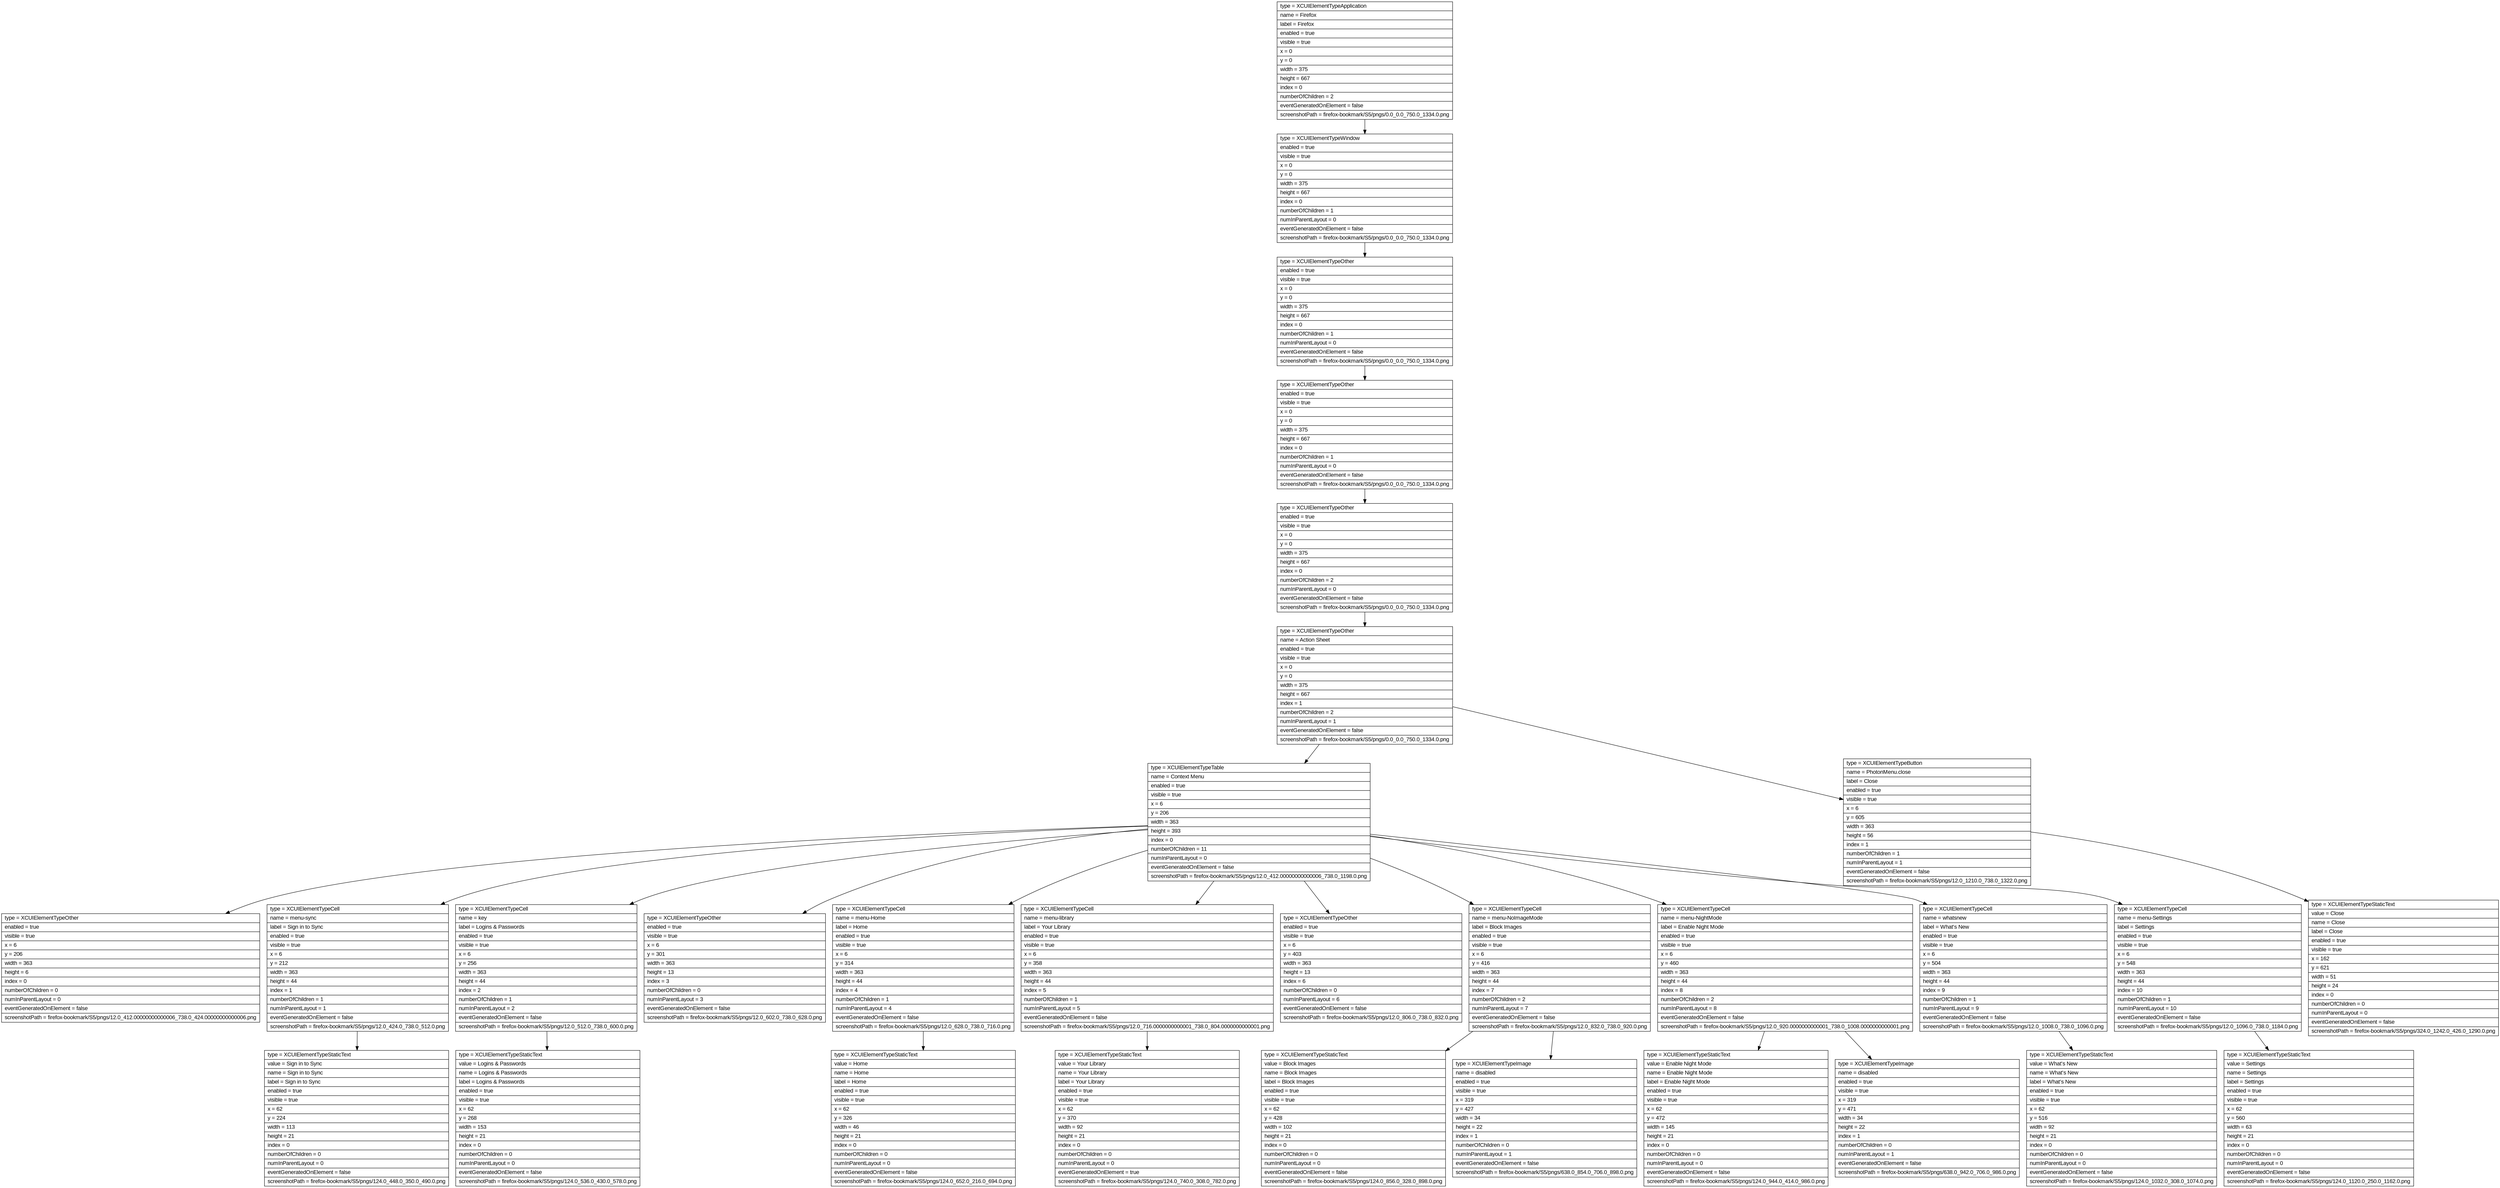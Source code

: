 digraph Layout {

	node [shape=record fontname=Arial];

	0	[label="{type = XCUIElementTypeApplication\l|name = Firefox\l|label = Firefox\l|enabled = true\l|visible = true\l|x = 0\l|y = 0\l|width = 375\l|height = 667\l|index = 0\l|numberOfChildren = 2\l|eventGeneratedOnElement = false \l|screenshotPath = firefox-bookmark/S5/pngs/0.0_0.0_750.0_1334.0.png\l}"]
	1	[label="{type = XCUIElementTypeWindow\l|enabled = true\l|visible = true\l|x = 0\l|y = 0\l|width = 375\l|height = 667\l|index = 0\l|numberOfChildren = 1\l|numInParentLayout = 0\l|eventGeneratedOnElement = false \l|screenshotPath = firefox-bookmark/S5/pngs/0.0_0.0_750.0_1334.0.png\l}"]
	2	[label="{type = XCUIElementTypeOther\l|enabled = true\l|visible = true\l|x = 0\l|y = 0\l|width = 375\l|height = 667\l|index = 0\l|numberOfChildren = 1\l|numInParentLayout = 0\l|eventGeneratedOnElement = false \l|screenshotPath = firefox-bookmark/S5/pngs/0.0_0.0_750.0_1334.0.png\l}"]
	3	[label="{type = XCUIElementTypeOther\l|enabled = true\l|visible = true\l|x = 0\l|y = 0\l|width = 375\l|height = 667\l|index = 0\l|numberOfChildren = 1\l|numInParentLayout = 0\l|eventGeneratedOnElement = false \l|screenshotPath = firefox-bookmark/S5/pngs/0.0_0.0_750.0_1334.0.png\l}"]
	4	[label="{type = XCUIElementTypeOther\l|enabled = true\l|visible = true\l|x = 0\l|y = 0\l|width = 375\l|height = 667\l|index = 0\l|numberOfChildren = 2\l|numInParentLayout = 0\l|eventGeneratedOnElement = false \l|screenshotPath = firefox-bookmark/S5/pngs/0.0_0.0_750.0_1334.0.png\l}"]
	5	[label="{type = XCUIElementTypeOther\l|name = Action Sheet\l|enabled = true\l|visible = true\l|x = 0\l|y = 0\l|width = 375\l|height = 667\l|index = 1\l|numberOfChildren = 2\l|numInParentLayout = 1\l|eventGeneratedOnElement = false \l|screenshotPath = firefox-bookmark/S5/pngs/0.0_0.0_750.0_1334.0.png\l}"]
	6	[label="{type = XCUIElementTypeTable\l|name = Context Menu\l|enabled = true\l|visible = true\l|x = 6\l|y = 206\l|width = 363\l|height = 393\l|index = 0\l|numberOfChildren = 11\l|numInParentLayout = 0\l|eventGeneratedOnElement = false \l|screenshotPath = firefox-bookmark/S5/pngs/12.0_412.00000000000006_738.0_1198.0.png\l}"]
	7	[label="{type = XCUIElementTypeButton\l|name = PhotonMenu.close\l|label = Close\l|enabled = true\l|visible = true\l|x = 6\l|y = 605\l|width = 363\l|height = 56\l|index = 1\l|numberOfChildren = 1\l|numInParentLayout = 1\l|eventGeneratedOnElement = false \l|screenshotPath = firefox-bookmark/S5/pngs/12.0_1210.0_738.0_1322.0.png\l}"]
	8	[label="{type = XCUIElementTypeOther\l|enabled = true\l|visible = true\l|x = 6\l|y = 206\l|width = 363\l|height = 6\l|index = 0\l|numberOfChildren = 0\l|numInParentLayout = 0\l|eventGeneratedOnElement = false \l|screenshotPath = firefox-bookmark/S5/pngs/12.0_412.00000000000006_738.0_424.00000000000006.png\l}"]
	9	[label="{type = XCUIElementTypeCell\l|name = menu-sync\l|label = Sign in to Sync\l|enabled = true\l|visible = true\l|x = 6\l|y = 212\l|width = 363\l|height = 44\l|index = 1\l|numberOfChildren = 1\l|numInParentLayout = 1\l|eventGeneratedOnElement = false \l|screenshotPath = firefox-bookmark/S5/pngs/12.0_424.0_738.0_512.0.png\l}"]
	10	[label="{type = XCUIElementTypeCell\l|name = key\l|label = Logins & Passwords\l|enabled = true\l|visible = true\l|x = 6\l|y = 256\l|width = 363\l|height = 44\l|index = 2\l|numberOfChildren = 1\l|numInParentLayout = 2\l|eventGeneratedOnElement = false \l|screenshotPath = firefox-bookmark/S5/pngs/12.0_512.0_738.0_600.0.png\l}"]
	11	[label="{type = XCUIElementTypeOther\l|enabled = true\l|visible = true\l|x = 6\l|y = 301\l|width = 363\l|height = 13\l|index = 3\l|numberOfChildren = 0\l|numInParentLayout = 3\l|eventGeneratedOnElement = false \l|screenshotPath = firefox-bookmark/S5/pngs/12.0_602.0_738.0_628.0.png\l}"]
	12	[label="{type = XCUIElementTypeCell\l|name = menu-Home\l|label = Home\l|enabled = true\l|visible = true\l|x = 6\l|y = 314\l|width = 363\l|height = 44\l|index = 4\l|numberOfChildren = 1\l|numInParentLayout = 4\l|eventGeneratedOnElement = false \l|screenshotPath = firefox-bookmark/S5/pngs/12.0_628.0_738.0_716.0.png\l}"]
	13	[label="{type = XCUIElementTypeCell\l|name = menu-library\l|label = Your Library\l|enabled = true\l|visible = true\l|x = 6\l|y = 358\l|width = 363\l|height = 44\l|index = 5\l|numberOfChildren = 1\l|numInParentLayout = 5\l|eventGeneratedOnElement = false \l|screenshotPath = firefox-bookmark/S5/pngs/12.0_716.0000000000001_738.0_804.0000000000001.png\l}"]
	14	[label="{type = XCUIElementTypeOther\l|enabled = true\l|visible = true\l|x = 6\l|y = 403\l|width = 363\l|height = 13\l|index = 6\l|numberOfChildren = 0\l|numInParentLayout = 6\l|eventGeneratedOnElement = false \l|screenshotPath = firefox-bookmark/S5/pngs/12.0_806.0_738.0_832.0.png\l}"]
	15	[label="{type = XCUIElementTypeCell\l|name = menu-NoImageMode\l|label = Block Images\l|enabled = true\l|visible = true\l|x = 6\l|y = 416\l|width = 363\l|height = 44\l|index = 7\l|numberOfChildren = 2\l|numInParentLayout = 7\l|eventGeneratedOnElement = false \l|screenshotPath = firefox-bookmark/S5/pngs/12.0_832.0_738.0_920.0.png\l}"]
	16	[label="{type = XCUIElementTypeCell\l|name = menu-NightMode\l|label = Enable Night Mode\l|enabled = true\l|visible = true\l|x = 6\l|y = 460\l|width = 363\l|height = 44\l|index = 8\l|numberOfChildren = 2\l|numInParentLayout = 8\l|eventGeneratedOnElement = false \l|screenshotPath = firefox-bookmark/S5/pngs/12.0_920.0000000000001_738.0_1008.0000000000001.png\l}"]
	17	[label="{type = XCUIElementTypeCell\l|name = whatsnew\l|label = What's New\l|enabled = true\l|visible = true\l|x = 6\l|y = 504\l|width = 363\l|height = 44\l|index = 9\l|numberOfChildren = 1\l|numInParentLayout = 9\l|eventGeneratedOnElement = false \l|screenshotPath = firefox-bookmark/S5/pngs/12.0_1008.0_738.0_1096.0.png\l}"]
	18	[label="{type = XCUIElementTypeCell\l|name = menu-Settings\l|label = Settings\l|enabled = true\l|visible = true\l|x = 6\l|y = 548\l|width = 363\l|height = 44\l|index = 10\l|numberOfChildren = 1\l|numInParentLayout = 10\l|eventGeneratedOnElement = false \l|screenshotPath = firefox-bookmark/S5/pngs/12.0_1096.0_738.0_1184.0.png\l}"]
	19	[label="{type = XCUIElementTypeStaticText\l|value = Close\l|name = Close\l|label = Close\l|enabled = true\l|visible = true\l|x = 162\l|y = 621\l|width = 51\l|height = 24\l|index = 0\l|numberOfChildren = 0\l|numInParentLayout = 0\l|eventGeneratedOnElement = false \l|screenshotPath = firefox-bookmark/S5/pngs/324.0_1242.0_426.0_1290.0.png\l}"]
	20	[label="{type = XCUIElementTypeStaticText\l|value = Sign in to Sync\l|name = Sign in to Sync\l|label = Sign in to Sync\l|enabled = true\l|visible = true\l|x = 62\l|y = 224\l|width = 113\l|height = 21\l|index = 0\l|numberOfChildren = 0\l|numInParentLayout = 0\l|eventGeneratedOnElement = false \l|screenshotPath = firefox-bookmark/S5/pngs/124.0_448.0_350.0_490.0.png\l}"]
	21	[label="{type = XCUIElementTypeStaticText\l|value = Logins & Passwords\l|name = Logins & Passwords\l|label = Logins & Passwords\l|enabled = true\l|visible = true\l|x = 62\l|y = 268\l|width = 153\l|height = 21\l|index = 0\l|numberOfChildren = 0\l|numInParentLayout = 0\l|eventGeneratedOnElement = false \l|screenshotPath = firefox-bookmark/S5/pngs/124.0_536.0_430.0_578.0.png\l}"]
	22	[label="{type = XCUIElementTypeStaticText\l|value = Home\l|name = Home\l|label = Home\l|enabled = true\l|visible = true\l|x = 62\l|y = 326\l|width = 46\l|height = 21\l|index = 0\l|numberOfChildren = 0\l|numInParentLayout = 0\l|eventGeneratedOnElement = false \l|screenshotPath = firefox-bookmark/S5/pngs/124.0_652.0_216.0_694.0.png\l}"]
	23	[label="{type = XCUIElementTypeStaticText\l|value = Your Library\l|name = Your Library\l|label = Your Library\l|enabled = true\l|visible = true\l|x = 62\l|y = 370\l|width = 92\l|height = 21\l|index = 0\l|numberOfChildren = 0\l|numInParentLayout = 0\l|eventGeneratedOnElement = true \l|screenshotPath = firefox-bookmark/S5/pngs/124.0_740.0_308.0_782.0.png\l}"]
	24	[label="{type = XCUIElementTypeStaticText\l|value = Block Images\l|name = Block Images\l|label = Block Images\l|enabled = true\l|visible = true\l|x = 62\l|y = 428\l|width = 102\l|height = 21\l|index = 0\l|numberOfChildren = 0\l|numInParentLayout = 0\l|eventGeneratedOnElement = false \l|screenshotPath = firefox-bookmark/S5/pngs/124.0_856.0_328.0_898.0.png\l}"]
	25	[label="{type = XCUIElementTypeImage\l|name = disabled\l|enabled = true\l|visible = true\l|x = 319\l|y = 427\l|width = 34\l|height = 22\l|index = 1\l|numberOfChildren = 0\l|numInParentLayout = 1\l|eventGeneratedOnElement = false \l|screenshotPath = firefox-bookmark/S5/pngs/638.0_854.0_706.0_898.0.png\l}"]
	26	[label="{type = XCUIElementTypeStaticText\l|value = Enable Night Mode\l|name = Enable Night Mode\l|label = Enable Night Mode\l|enabled = true\l|visible = true\l|x = 62\l|y = 472\l|width = 145\l|height = 21\l|index = 0\l|numberOfChildren = 0\l|numInParentLayout = 0\l|eventGeneratedOnElement = false \l|screenshotPath = firefox-bookmark/S5/pngs/124.0_944.0_414.0_986.0.png\l}"]
	27	[label="{type = XCUIElementTypeImage\l|name = disabled\l|enabled = true\l|visible = true\l|x = 319\l|y = 471\l|width = 34\l|height = 22\l|index = 1\l|numberOfChildren = 0\l|numInParentLayout = 1\l|eventGeneratedOnElement = false \l|screenshotPath = firefox-bookmark/S5/pngs/638.0_942.0_706.0_986.0.png\l}"]
	28	[label="{type = XCUIElementTypeStaticText\l|value = What's New\l|name = What's New\l|label = What's New\l|enabled = true\l|visible = true\l|x = 62\l|y = 516\l|width = 92\l|height = 21\l|index = 0\l|numberOfChildren = 0\l|numInParentLayout = 0\l|eventGeneratedOnElement = false \l|screenshotPath = firefox-bookmark/S5/pngs/124.0_1032.0_308.0_1074.0.png\l}"]
	29	[label="{type = XCUIElementTypeStaticText\l|value = Settings\l|name = Settings\l|label = Settings\l|enabled = true\l|visible = true\l|x = 62\l|y = 560\l|width = 63\l|height = 21\l|index = 0\l|numberOfChildren = 0\l|numInParentLayout = 0\l|eventGeneratedOnElement = false \l|screenshotPath = firefox-bookmark/S5/pngs/124.0_1120.0_250.0_1162.0.png\l}"]


	0 -> 1
	1 -> 2
	2 -> 3
	3 -> 4
	4 -> 5
	5 -> 6
	5 -> 7
	6 -> 8
	6 -> 9
	6 -> 10
	6 -> 11
	6 -> 12
	6 -> 13
	6 -> 14
	6 -> 15
	6 -> 16
	6 -> 17
	6 -> 18
	7 -> 19
	9 -> 20
	10 -> 21
	12 -> 22
	13 -> 23
	15 -> 24
	15 -> 25
	16 -> 26
	16 -> 27
	17 -> 28
	18 -> 29


}